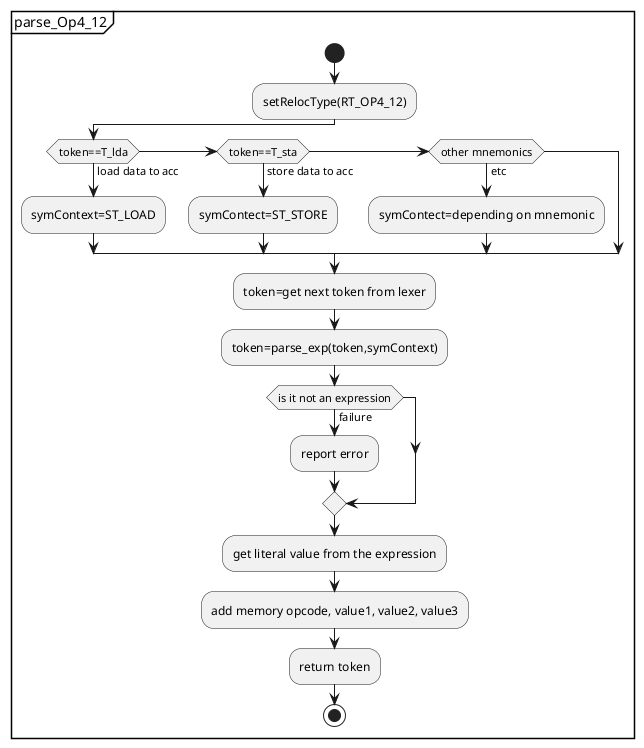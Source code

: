 @startuml
partition "parse_Op4_12" {
start
 :setRelocType(RT_OP4_12);
 if (token==T_lda) then (load data to acc)
   :symContext=ST_LOAD;
 elseif(token==T_sta) then (store data to acc)
   :symContect=ST_STORE;
 elseif(other mnemonics) then (etc)
   :symContect=depending on mnemonic;
 endif
 :token=get next token from lexer;
 :token=parse_exp(token,symContext);
 if(is it not an expression) then (failure)
   :report error;
 endif
 :get literal value from the expression;
 :add memory opcode, value1, value2, value3;
 :return token;
stop
}
@enduml
